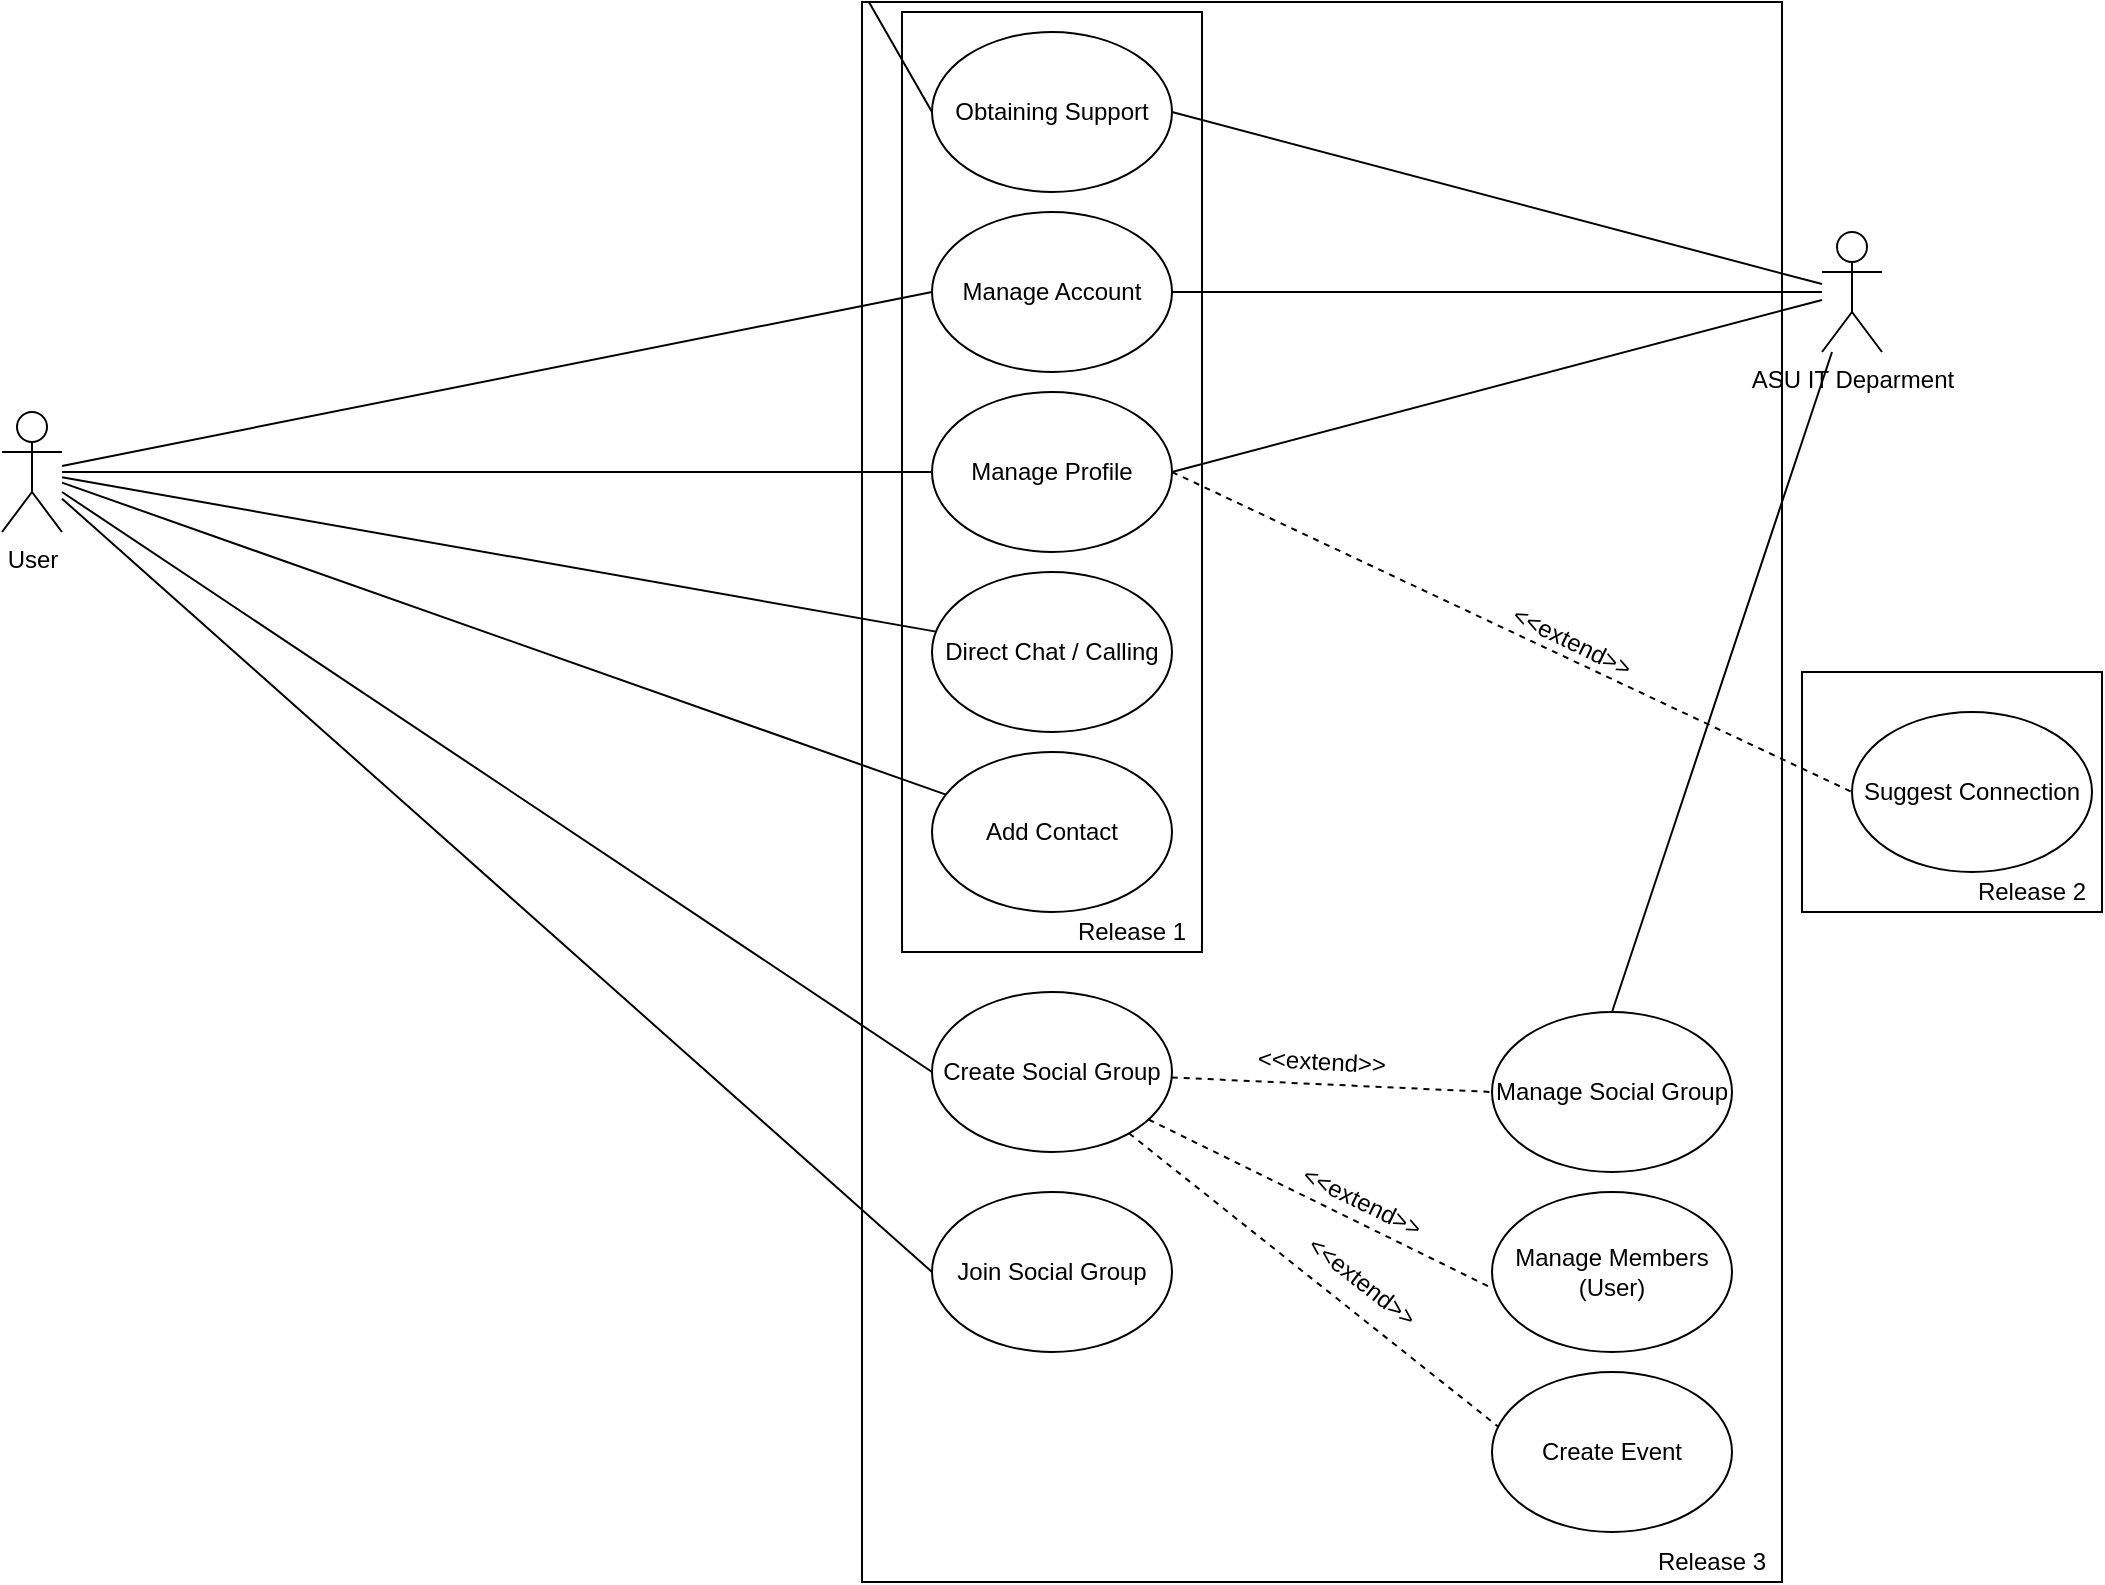 <mxfile version="13.7.3" type="github">
  <diagram name="Page-1" id="e7e014a7-5840-1c2e-5031-d8a46d1fe8dd">
    <mxGraphModel dx="2426" dy="1734" grid="1" gridSize="10" guides="1" tooltips="1" connect="1" arrows="1" fold="1" page="1" pageScale="1" pageWidth="1169" pageHeight="826" background="#ffffff" math="0" shadow="0">
      <root>
        <mxCell id="0" />
        <mxCell id="1" parent="0" />
        <mxCell id="tmU0NbPpEFiXvQvpC27V-90" value="" style="whiteSpace=wrap;html=1;" vertex="1" parent="1">
          <mxGeometry x="490" y="-5" width="460" height="790" as="geometry" />
        </mxCell>
        <mxCell id="tmU0NbPpEFiXvQvpC27V-71" value="" style="rounded=0;whiteSpace=wrap;html=1;" vertex="1" parent="1">
          <mxGeometry x="960" y="330" width="150" height="120" as="geometry" />
        </mxCell>
        <mxCell id="tmU0NbPpEFiXvQvpC27V-63" value="" style="rounded=0;whiteSpace=wrap;html=1;" vertex="1" parent="1">
          <mxGeometry x="510" width="150" height="470" as="geometry" />
        </mxCell>
        <mxCell id="tmU0NbPpEFiXvQvpC27V-54" style="rounded=0;orthogonalLoop=1;jettySize=auto;html=1;entryX=0;entryY=0.5;entryDx=0;entryDy=0;endArrow=none;endFill=0;" edge="1" parent="1" source="tmU0NbPpEFiXvQvpC27V-41" target="tmU0NbPpEFiXvQvpC27V-47">
          <mxGeometry relative="1" as="geometry">
            <mxPoint x="350" y="190" as="sourcePoint" />
          </mxGeometry>
        </mxCell>
        <mxCell id="tmU0NbPpEFiXvQvpC27V-55" style="edgeStyle=none;rounded=0;orthogonalLoop=1;jettySize=auto;html=1;entryX=0;entryY=0.5;entryDx=0;entryDy=0;endArrow=none;endFill=0;" edge="1" parent="1" source="tmU0NbPpEFiXvQvpC27V-90" target="tmU0NbPpEFiXvQvpC27V-48">
          <mxGeometry relative="1" as="geometry">
            <mxPoint x="190" y="60" as="sourcePoint" />
          </mxGeometry>
        </mxCell>
        <mxCell id="tmU0NbPpEFiXvQvpC27V-77" style="edgeStyle=none;rounded=0;orthogonalLoop=1;jettySize=auto;html=1;entryX=0;entryY=0.5;entryDx=0;entryDy=0;endArrow=none;endFill=0;" edge="1" parent="1" source="tmU0NbPpEFiXvQvpC27V-41" target="tmU0NbPpEFiXvQvpC27V-73">
          <mxGeometry relative="1" as="geometry" />
        </mxCell>
        <mxCell id="tmU0NbPpEFiXvQvpC27V-78" style="edgeStyle=none;rounded=0;orthogonalLoop=1;jettySize=auto;html=1;entryX=0;entryY=0.5;entryDx=0;entryDy=0;endArrow=none;endFill=0;" edge="1" parent="1" source="tmU0NbPpEFiXvQvpC27V-41" target="tmU0NbPpEFiXvQvpC27V-74">
          <mxGeometry relative="1" as="geometry" />
        </mxCell>
        <mxCell id="tmU0NbPpEFiXvQvpC27V-41" value="User" style="shape=umlActor;verticalLabelPosition=bottom;verticalAlign=top;html=1;outlineConnect=0;" vertex="1" parent="1">
          <mxGeometry x="60" y="200" width="30" height="60" as="geometry" />
        </mxCell>
        <mxCell id="tmU0NbPpEFiXvQvpC27V-56" style="edgeStyle=none;rounded=0;orthogonalLoop=1;jettySize=auto;html=1;entryX=1;entryY=0.5;entryDx=0;entryDy=0;endArrow=none;endFill=0;" edge="1" parent="1" source="tmU0NbPpEFiXvQvpC27V-43" target="tmU0NbPpEFiXvQvpC27V-48">
          <mxGeometry relative="1" as="geometry" />
        </mxCell>
        <mxCell id="tmU0NbPpEFiXvQvpC27V-57" style="edgeStyle=none;rounded=0;orthogonalLoop=1;jettySize=auto;html=1;entryX=1;entryY=0.5;entryDx=0;entryDy=0;endArrow=none;endFill=0;" edge="1" parent="1" source="tmU0NbPpEFiXvQvpC27V-43" target="tmU0NbPpEFiXvQvpC27V-46">
          <mxGeometry relative="1" as="geometry" />
        </mxCell>
        <mxCell id="tmU0NbPpEFiXvQvpC27V-58" style="edgeStyle=none;rounded=0;orthogonalLoop=1;jettySize=auto;html=1;entryX=1;entryY=0.5;entryDx=0;entryDy=0;endArrow=none;endFill=0;" edge="1" parent="1" source="tmU0NbPpEFiXvQvpC27V-43" target="tmU0NbPpEFiXvQvpC27V-47">
          <mxGeometry relative="1" as="geometry" />
        </mxCell>
        <mxCell id="tmU0NbPpEFiXvQvpC27V-87" style="edgeStyle=none;rounded=0;orthogonalLoop=1;jettySize=auto;html=1;entryX=0.5;entryY=0;entryDx=0;entryDy=0;endArrow=none;endFill=0;" edge="1" parent="1" source="tmU0NbPpEFiXvQvpC27V-43" target="tmU0NbPpEFiXvQvpC27V-75">
          <mxGeometry relative="1" as="geometry" />
        </mxCell>
        <mxCell id="tmU0NbPpEFiXvQvpC27V-43" value="ASU IT Deparment" style="shape=umlActor;verticalLabelPosition=bottom;verticalAlign=top;html=1;outlineConnect=0;" vertex="1" parent="1">
          <mxGeometry x="970" y="110" width="30" height="60" as="geometry" />
        </mxCell>
        <mxCell id="tmU0NbPpEFiXvQvpC27V-65" style="edgeStyle=none;rounded=0;orthogonalLoop=1;jettySize=auto;html=1;entryX=0;entryY=0.5;entryDx=0;entryDy=0;endArrow=none;endFill=0;dashed=1;exitX=1;exitY=0.5;exitDx=0;exitDy=0;" edge="1" parent="1" source="tmU0NbPpEFiXvQvpC27V-47" target="tmU0NbPpEFiXvQvpC27V-51">
          <mxGeometry relative="1" as="geometry" />
        </mxCell>
        <mxCell id="tmU0NbPpEFiXvQvpC27V-46" value="Manage Account" style="ellipse;whiteSpace=wrap;html=1;" vertex="1" parent="1">
          <mxGeometry x="525" y="100" width="120" height="80" as="geometry" />
        </mxCell>
        <mxCell id="tmU0NbPpEFiXvQvpC27V-47" value="Manage Profile" style="ellipse;whiteSpace=wrap;html=1;" vertex="1" parent="1">
          <mxGeometry x="525" y="190" width="120" height="80" as="geometry" />
        </mxCell>
        <mxCell id="tmU0NbPpEFiXvQvpC27V-48" value="Obtaining Support" style="ellipse;whiteSpace=wrap;html=1;" vertex="1" parent="1">
          <mxGeometry x="525" y="10" width="120" height="80" as="geometry" />
        </mxCell>
        <mxCell id="tmU0NbPpEFiXvQvpC27V-60" style="edgeStyle=none;rounded=0;orthogonalLoop=1;jettySize=auto;html=1;endArrow=none;endFill=0;" edge="1" parent="1" source="tmU0NbPpEFiXvQvpC27V-49" target="tmU0NbPpEFiXvQvpC27V-41">
          <mxGeometry relative="1" as="geometry" />
        </mxCell>
        <mxCell id="tmU0NbPpEFiXvQvpC27V-49" value="Direct Chat / Calling" style="ellipse;whiteSpace=wrap;html=1;" vertex="1" parent="1">
          <mxGeometry x="525" y="280" width="120" height="80" as="geometry" />
        </mxCell>
        <mxCell id="tmU0NbPpEFiXvQvpC27V-51" value="Suggest Connection" style="ellipse;whiteSpace=wrap;html=1;" vertex="1" parent="1">
          <mxGeometry x="985" y="350" width="120" height="80" as="geometry" />
        </mxCell>
        <mxCell id="tmU0NbPpEFiXvQvpC27V-53" style="rounded=0;orthogonalLoop=1;jettySize=auto;html=1;entryX=0;entryY=0.5;entryDx=0;entryDy=0;endArrow=none;endFill=0;" edge="1" parent="1" source="tmU0NbPpEFiXvQvpC27V-41" target="tmU0NbPpEFiXvQvpC27V-46">
          <mxGeometry relative="1" as="geometry">
            <mxPoint x="290" y="100" as="sourcePoint" />
          </mxGeometry>
        </mxCell>
        <mxCell id="tmU0NbPpEFiXvQvpC27V-62" style="edgeStyle=none;rounded=0;orthogonalLoop=1;jettySize=auto;html=1;endArrow=none;endFill=0;" edge="1" parent="1" source="tmU0NbPpEFiXvQvpC27V-61" target="tmU0NbPpEFiXvQvpC27V-41">
          <mxGeometry relative="1" as="geometry" />
        </mxCell>
        <mxCell id="tmU0NbPpEFiXvQvpC27V-61" value="Add Contact" style="ellipse;whiteSpace=wrap;html=1;" vertex="1" parent="1">
          <mxGeometry x="525" y="370" width="120" height="80" as="geometry" />
        </mxCell>
        <mxCell id="tmU0NbPpEFiXvQvpC27V-64" value="Release 1" style="text;html=1;strokeColor=none;fillColor=none;align=center;verticalAlign=middle;whiteSpace=wrap;rounded=0;" vertex="1" parent="1">
          <mxGeometry x="590" y="450" width="70" height="20" as="geometry" />
        </mxCell>
        <mxCell id="tmU0NbPpEFiXvQvpC27V-69" value="&amp;lt;&amp;lt;extend&amp;gt;&amp;gt;" style="text;html=1;strokeColor=none;fillColor=none;align=center;verticalAlign=middle;whiteSpace=wrap;rounded=0;rotation=26;" vertex="1" parent="1">
          <mxGeometry x="805" y="300" width="80" height="30" as="geometry" />
        </mxCell>
        <mxCell id="tmU0NbPpEFiXvQvpC27V-72" value="Release 2" style="text;html=1;strokeColor=none;fillColor=none;align=center;verticalAlign=middle;whiteSpace=wrap;rounded=0;" vertex="1" parent="1">
          <mxGeometry x="1040" y="430" width="70" height="20" as="geometry" />
        </mxCell>
        <mxCell id="tmU0NbPpEFiXvQvpC27V-79" style="edgeStyle=none;rounded=0;orthogonalLoop=1;jettySize=auto;html=1;entryX=-0.017;entryY=0.588;entryDx=0;entryDy=0;entryPerimeter=0;endArrow=none;endFill=0;dashed=1;" edge="1" parent="1" source="tmU0NbPpEFiXvQvpC27V-73" target="tmU0NbPpEFiXvQvpC27V-76">
          <mxGeometry relative="1" as="geometry" />
        </mxCell>
        <mxCell id="tmU0NbPpEFiXvQvpC27V-80" style="edgeStyle=none;rounded=0;orthogonalLoop=1;jettySize=auto;html=1;entryX=0;entryY=0.5;entryDx=0;entryDy=0;endArrow=none;endFill=0;dashed=1;" edge="1" parent="1" source="tmU0NbPpEFiXvQvpC27V-73" target="tmU0NbPpEFiXvQvpC27V-75">
          <mxGeometry relative="1" as="geometry" />
        </mxCell>
        <mxCell id="tmU0NbPpEFiXvQvpC27V-84" style="edgeStyle=none;rounded=0;orthogonalLoop=1;jettySize=auto;html=1;entryX=0.033;entryY=0.35;entryDx=0;entryDy=0;entryPerimeter=0;dashed=1;endArrow=none;endFill=0;" edge="1" parent="1" source="tmU0NbPpEFiXvQvpC27V-73" target="tmU0NbPpEFiXvQvpC27V-83">
          <mxGeometry relative="1" as="geometry" />
        </mxCell>
        <mxCell id="tmU0NbPpEFiXvQvpC27V-73" value="Create Social Group" style="ellipse;whiteSpace=wrap;html=1;" vertex="1" parent="1">
          <mxGeometry x="525" y="490" width="120" height="80" as="geometry" />
        </mxCell>
        <mxCell id="tmU0NbPpEFiXvQvpC27V-74" value="Join Social Group" style="ellipse;whiteSpace=wrap;html=1;" vertex="1" parent="1">
          <mxGeometry x="525" y="590" width="120" height="80" as="geometry" />
        </mxCell>
        <mxCell id="tmU0NbPpEFiXvQvpC27V-75" value="Manage Social Group" style="ellipse;whiteSpace=wrap;html=1;" vertex="1" parent="1">
          <mxGeometry x="805" y="500" width="120" height="80" as="geometry" />
        </mxCell>
        <mxCell id="tmU0NbPpEFiXvQvpC27V-76" value="Manage Members (User)" style="ellipse;whiteSpace=wrap;html=1;" vertex="1" parent="1">
          <mxGeometry x="805" y="590" width="120" height="80" as="geometry" />
        </mxCell>
        <mxCell id="tmU0NbPpEFiXvQvpC27V-81" value="&amp;lt;&amp;lt;extend&amp;gt;&amp;gt;" style="text;html=1;strokeColor=none;fillColor=none;align=center;verticalAlign=middle;whiteSpace=wrap;rounded=0;rotation=3;" vertex="1" parent="1">
          <mxGeometry x="680" y="510" width="80" height="30" as="geometry" />
        </mxCell>
        <mxCell id="tmU0NbPpEFiXvQvpC27V-82" value="&amp;lt;&amp;lt;extend&amp;gt;&amp;gt;" style="text;html=1;strokeColor=none;fillColor=none;align=center;verticalAlign=middle;whiteSpace=wrap;rounded=0;rotation=26;" vertex="1" parent="1">
          <mxGeometry x="700" y="580" width="80" height="30" as="geometry" />
        </mxCell>
        <mxCell id="tmU0NbPpEFiXvQvpC27V-83" value="Create Event" style="ellipse;whiteSpace=wrap;html=1;" vertex="1" parent="1">
          <mxGeometry x="805" y="680" width="120" height="80" as="geometry" />
        </mxCell>
        <mxCell id="tmU0NbPpEFiXvQvpC27V-85" value="&amp;lt;&amp;lt;extend&amp;gt;&amp;gt;" style="text;html=1;strokeColor=none;fillColor=none;align=center;verticalAlign=middle;whiteSpace=wrap;rounded=0;rotation=38;" vertex="1" parent="1">
          <mxGeometry x="700" y="620" width="80" height="30" as="geometry" />
        </mxCell>
        <mxCell id="tmU0NbPpEFiXvQvpC27V-92" value="Release 3" style="text;html=1;strokeColor=none;fillColor=none;align=center;verticalAlign=middle;whiteSpace=wrap;rounded=0;" vertex="1" parent="1">
          <mxGeometry x="880" y="765" width="70" height="20" as="geometry" />
        </mxCell>
      </root>
    </mxGraphModel>
  </diagram>
</mxfile>
